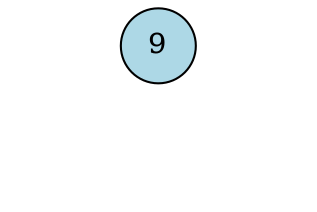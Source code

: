 digraph {
graph [
  nodesep=0.25,
  ranksep=0.3,
  splines=line
];
node [
  style=filled,
  fillcolor=lightblue,
  shape=circle,
  fixedsize=true,
  width=0.5
];
edge [
  arrowsize=0.8,
  color=black
];

140478492377584 [
  label="9"
];
140478489997680 [
  label="i1"
  style="invis"
];
140478490000176 [
  label="i2"
  style="invis"
];
140478489997808 [
  label="i3"
  style="invis"
];
140478492377584 -> 140478489997680 [
  style="invis"
  weight="5"
];
140478492377584 -> 140478490000176 [
  style="invis"
  weight="5"
];
140478492377584 -> 140478489997808 [
  style="invis"
  weight="5"
];
}